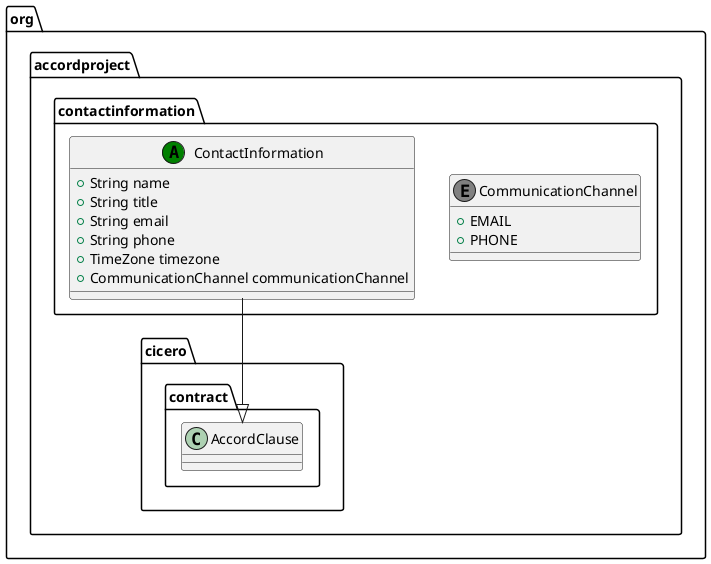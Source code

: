 @startuml
class org.accordproject.contactinformation.CommunicationChannel << (E,grey) >> {
   + EMAIL
   + PHONE
}
class org.accordproject.contactinformation.ContactInformation << (A,green) >> {
   + String name
   + String title
   + String email
   + String phone
   + TimeZone timezone
   + CommunicationChannel communicationChannel
}
org.accordproject.contactinformation.ContactInformation --|> org.accordproject.cicero.contract.AccordClause
@enduml
